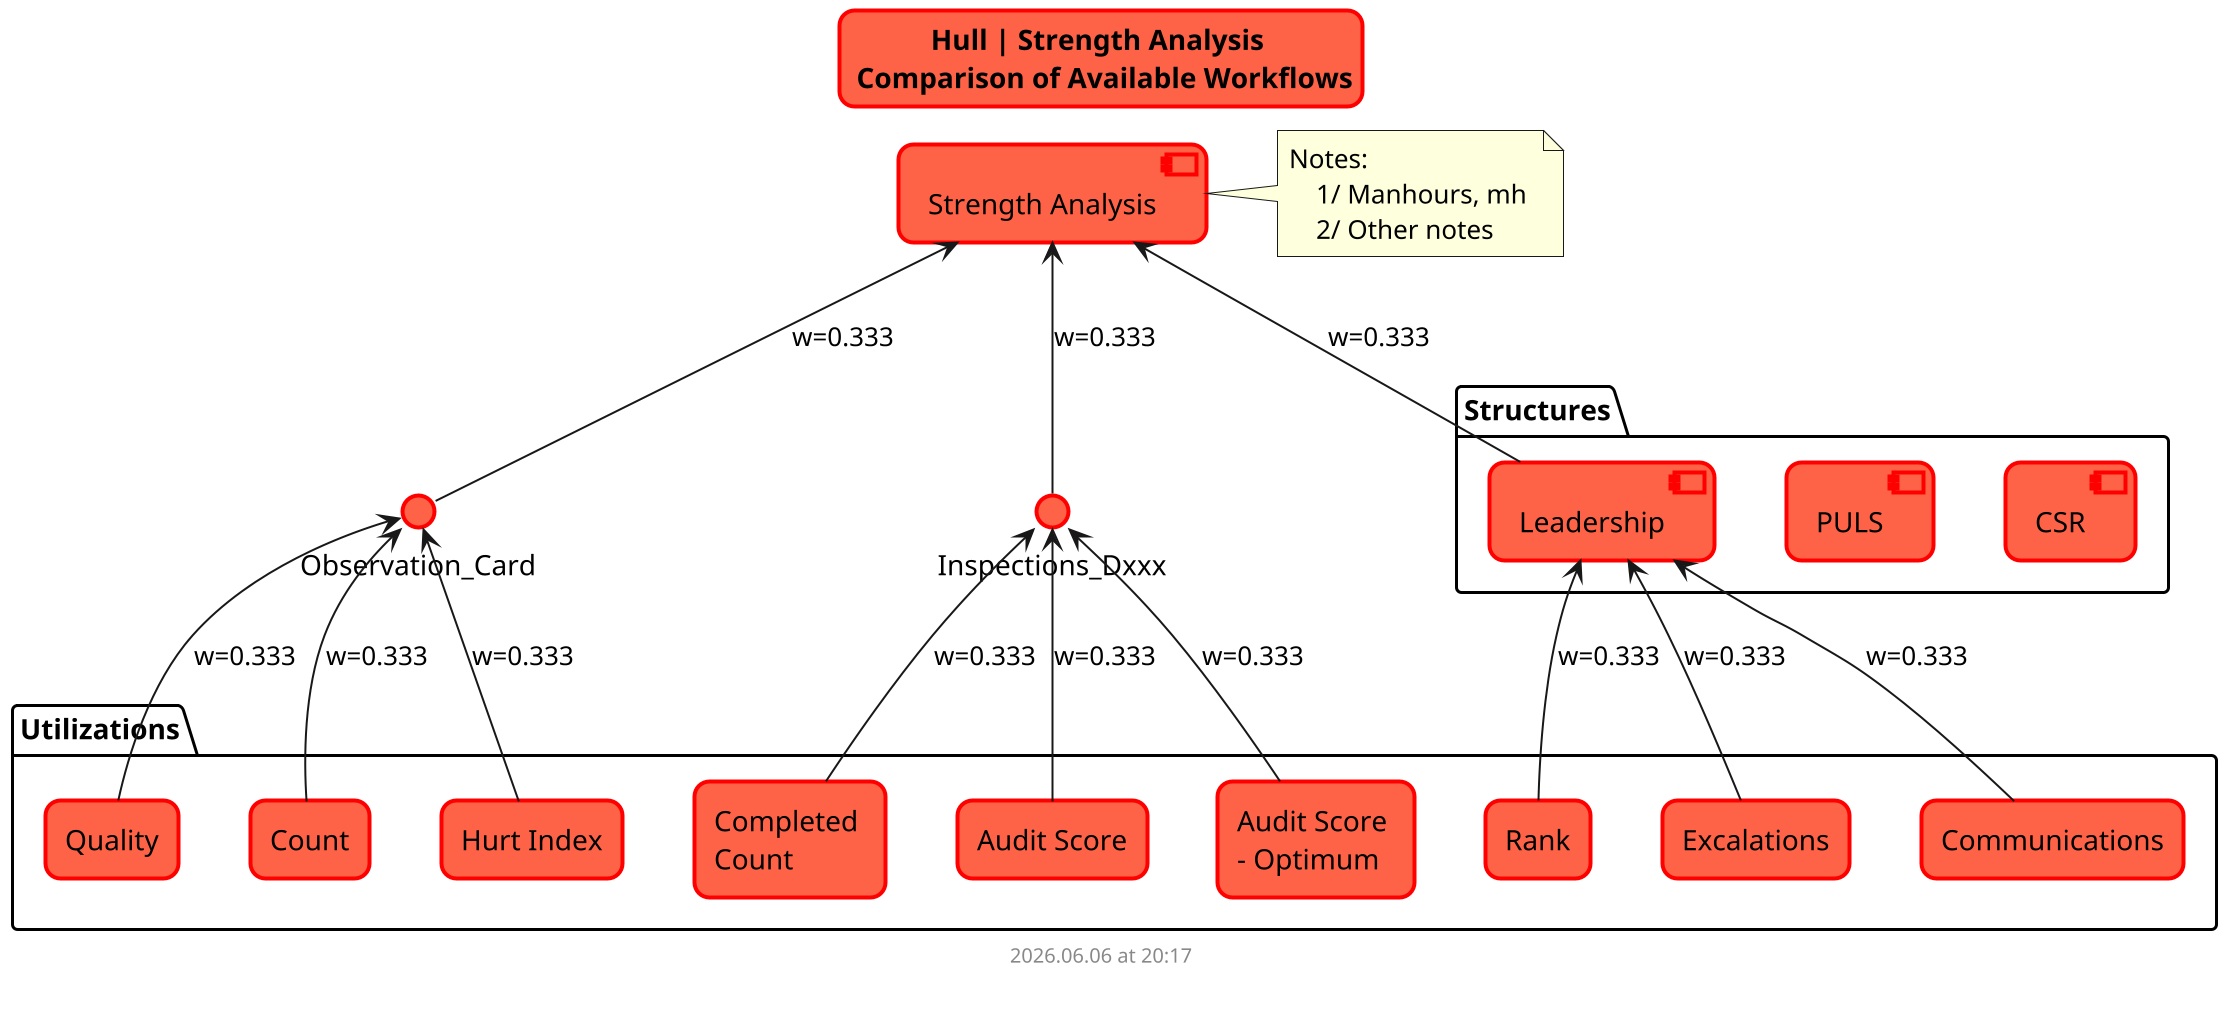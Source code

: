 @startuml enigma_safety_rubric_mvp1

scale 2
skinparam titleBorderRoundCorner 15
skinparam titleBorderThickness 2
skinparam titleBorderColor red
skinparam titleBackgroundColor Tomato

title Hull | Strength Analysis \n Comparison of Available Workflows

component "Strength Analysis" as strength_analysis

note right of strength_analysis
    Notes:
        1/ Manhours, mh 
        2/ Other notes
end note

package "Structures" {
component CSR
component PULS
component Leadership
}

strength_analysis <-- Observation_Card : w=0.333
strength_analysis <-- Inspections_Dxxx: w=0.333
strength_analysis <-- Leadership: w=0.333

package "Utilizations" {
    agent "Quality" as Observation_Card_Quality
    agent "Count" as Observation_Frequency
    agent "Hurt Index" as Observation_Card_Hurt_Level_Index

    agent "Completed \nCount" as No_Completed_and_approved_Forms
    agent "Audit Score" as Audit_score 
    agent "Audit Score \n- Optimum" as Optimum_Audit_score

    agent "Rank" as Leadership_Rank
    agent "Excalations" as Leadership_Excalations
    agent "Communications" as Leadership_Communications
}

Observation_Card <-- Observation_Card_Quality: w=0.333
Observation_Card <-- Observation_Frequency : w=0.333
Observation_Card <-- Observation_Card_Hurt_Level_Index : w=0.333

Inspections_Dxxx <--No_Completed_and_approved_Forms: w=0.333
Inspections_Dxxx <--Audit_score: w=0.333
Inspections_Dxxx <--Optimum_Audit_score: w=0.333

Leadership <-- Leadership_Rank: w=0.333
Leadership <-- Leadership_Excalations : w=0.333
Leadership <-- Leadership_Communications : w=0.333

footer
%date("yyyy.MM.dd' at 'HH:mm")
%filename()
end footer

@enduml